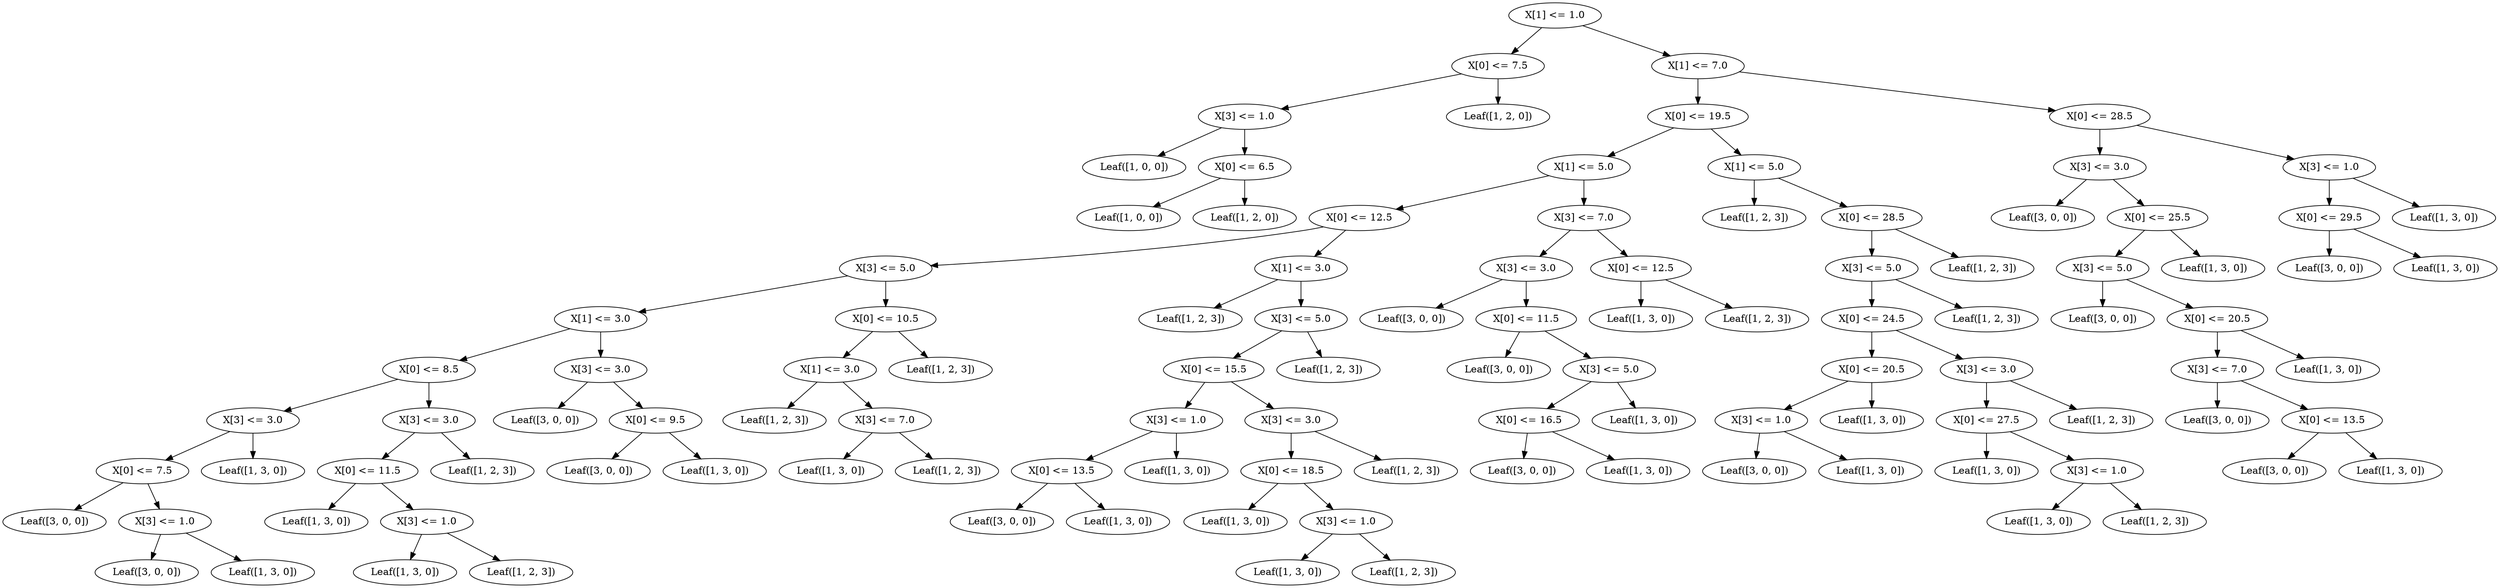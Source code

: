 digraph {
0 [label="X[1] <= 1.0"];
1 [label="X[0] <= 7.5"];
2 [label="X[3] <= 1.0"];
3 [label="Leaf([1, 0, 0])"];
2 -> 3;
4 [label="X[0] <= 6.5"];
5 [label="Leaf([1, 0, 0])"];
4 -> 5;
6 [label="Leaf([1, 2, 0])"];
4 -> 6;
2 -> 4;
1 -> 2;
7 [label="Leaf([1, 2, 0])"];
1 -> 7;
0 -> 1;
8 [label="X[1] <= 7.0"];
9 [label="X[0] <= 19.5"];
10 [label="X[1] <= 5.0"];
11 [label="X[0] <= 12.5"];
12 [label="X[3] <= 5.0"];
13 [label="X[1] <= 3.0"];
14 [label="X[0] <= 8.5"];
15 [label="X[3] <= 3.0"];
16 [label="X[0] <= 7.5"];
17 [label="Leaf([3, 0, 0])"];
16 -> 17;
18 [label="X[3] <= 1.0"];
19 [label="Leaf([3, 0, 0])"];
18 -> 19;
20 [label="Leaf([1, 3, 0])"];
18 -> 20;
16 -> 18;
15 -> 16;
21 [label="Leaf([1, 3, 0])"];
15 -> 21;
14 -> 15;
22 [label="X[3] <= 3.0"];
23 [label="X[0] <= 11.5"];
24 [label="Leaf([1, 3, 0])"];
23 -> 24;
25 [label="X[3] <= 1.0"];
26 [label="Leaf([1, 3, 0])"];
25 -> 26;
27 [label="Leaf([1, 2, 3])"];
25 -> 27;
23 -> 25;
22 -> 23;
28 [label="Leaf([1, 2, 3])"];
22 -> 28;
14 -> 22;
13 -> 14;
29 [label="X[3] <= 3.0"];
30 [label="Leaf([3, 0, 0])"];
29 -> 30;
31 [label="X[0] <= 9.5"];
32 [label="Leaf([3, 0, 0])"];
31 -> 32;
33 [label="Leaf([1, 3, 0])"];
31 -> 33;
29 -> 31;
13 -> 29;
12 -> 13;
34 [label="X[0] <= 10.5"];
35 [label="X[1] <= 3.0"];
36 [label="Leaf([1, 2, 3])"];
35 -> 36;
37 [label="X[3] <= 7.0"];
38 [label="Leaf([1, 3, 0])"];
37 -> 38;
39 [label="Leaf([1, 2, 3])"];
37 -> 39;
35 -> 37;
34 -> 35;
40 [label="Leaf([1, 2, 3])"];
34 -> 40;
12 -> 34;
11 -> 12;
41 [label="X[1] <= 3.0"];
42 [label="Leaf([1, 2, 3])"];
41 -> 42;
43 [label="X[3] <= 5.0"];
44 [label="X[0] <= 15.5"];
45 [label="X[3] <= 1.0"];
46 [label="X[0] <= 13.5"];
47 [label="Leaf([3, 0, 0])"];
46 -> 47;
48 [label="Leaf([1, 3, 0])"];
46 -> 48;
45 -> 46;
49 [label="Leaf([1, 3, 0])"];
45 -> 49;
44 -> 45;
50 [label="X[3] <= 3.0"];
51 [label="X[0] <= 18.5"];
52 [label="Leaf([1, 3, 0])"];
51 -> 52;
53 [label="X[3] <= 1.0"];
54 [label="Leaf([1, 3, 0])"];
53 -> 54;
55 [label="Leaf([1, 2, 3])"];
53 -> 55;
51 -> 53;
50 -> 51;
56 [label="Leaf([1, 2, 3])"];
50 -> 56;
44 -> 50;
43 -> 44;
57 [label="Leaf([1, 2, 3])"];
43 -> 57;
41 -> 43;
11 -> 41;
10 -> 11;
58 [label="X[3] <= 7.0"];
59 [label="X[3] <= 3.0"];
60 [label="Leaf([3, 0, 0])"];
59 -> 60;
61 [label="X[0] <= 11.5"];
62 [label="Leaf([3, 0, 0])"];
61 -> 62;
63 [label="X[3] <= 5.0"];
64 [label="X[0] <= 16.5"];
65 [label="Leaf([3, 0, 0])"];
64 -> 65;
66 [label="Leaf([1, 3, 0])"];
64 -> 66;
63 -> 64;
67 [label="Leaf([1, 3, 0])"];
63 -> 67;
61 -> 63;
59 -> 61;
58 -> 59;
68 [label="X[0] <= 12.5"];
69 [label="Leaf([1, 3, 0])"];
68 -> 69;
70 [label="Leaf([1, 2, 3])"];
68 -> 70;
58 -> 68;
10 -> 58;
9 -> 10;
71 [label="X[1] <= 5.0"];
72 [label="Leaf([1, 2, 3])"];
71 -> 72;
73 [label="X[0] <= 28.5"];
74 [label="X[3] <= 5.0"];
75 [label="X[0] <= 24.5"];
76 [label="X[0] <= 20.5"];
77 [label="X[3] <= 1.0"];
78 [label="Leaf([3, 0, 0])"];
77 -> 78;
79 [label="Leaf([1, 3, 0])"];
77 -> 79;
76 -> 77;
80 [label="Leaf([1, 3, 0])"];
76 -> 80;
75 -> 76;
81 [label="X[3] <= 3.0"];
82 [label="X[0] <= 27.5"];
83 [label="Leaf([1, 3, 0])"];
82 -> 83;
84 [label="X[3] <= 1.0"];
85 [label="Leaf([1, 3, 0])"];
84 -> 85;
86 [label="Leaf([1, 2, 3])"];
84 -> 86;
82 -> 84;
81 -> 82;
87 [label="Leaf([1, 2, 3])"];
81 -> 87;
75 -> 81;
74 -> 75;
88 [label="Leaf([1, 2, 3])"];
74 -> 88;
73 -> 74;
89 [label="Leaf([1, 2, 3])"];
73 -> 89;
71 -> 73;
9 -> 71;
8 -> 9;
90 [label="X[0] <= 28.5"];
91 [label="X[3] <= 3.0"];
92 [label="Leaf([3, 0, 0])"];
91 -> 92;
93 [label="X[0] <= 25.5"];
94 [label="X[3] <= 5.0"];
95 [label="Leaf([3, 0, 0])"];
94 -> 95;
96 [label="X[0] <= 20.5"];
97 [label="X[3] <= 7.0"];
98 [label="Leaf([3, 0, 0])"];
97 -> 98;
99 [label="X[0] <= 13.5"];
100 [label="Leaf([3, 0, 0])"];
99 -> 100;
101 [label="Leaf([1, 3, 0])"];
99 -> 101;
97 -> 99;
96 -> 97;
102 [label="Leaf([1, 3, 0])"];
96 -> 102;
94 -> 96;
93 -> 94;
103 [label="Leaf([1, 3, 0])"];
93 -> 103;
91 -> 93;
90 -> 91;
104 [label="X[3] <= 1.0"];
105 [label="X[0] <= 29.5"];
106 [label="Leaf([3, 0, 0])"];
105 -> 106;
107 [label="Leaf([1, 3, 0])"];
105 -> 107;
104 -> 105;
108 [label="Leaf([1, 3, 0])"];
104 -> 108;
90 -> 104;
8 -> 90;
0 -> 8;

}